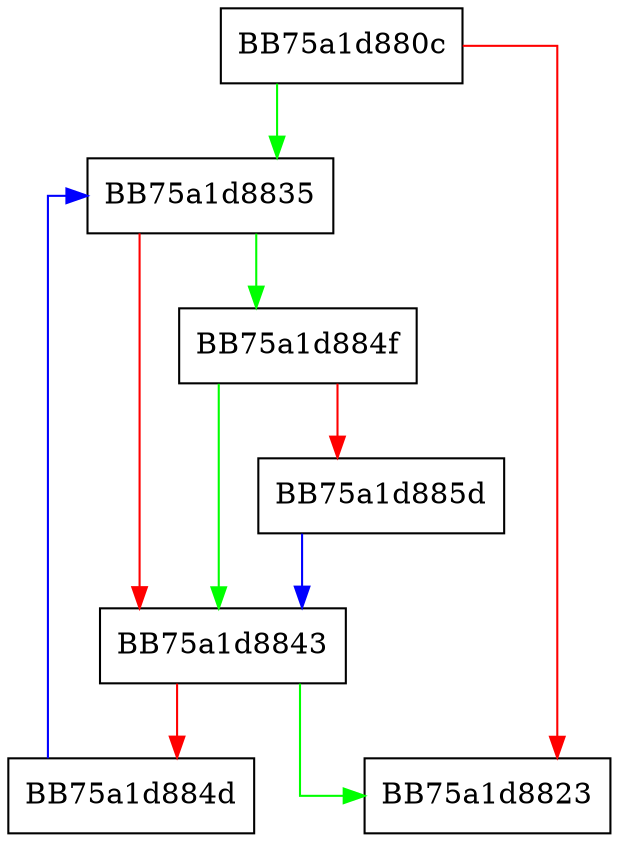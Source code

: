 digraph ResetLocalInheritList {
  node [shape="box"];
  graph [splines=ortho];
  BB75a1d880c -> BB75a1d8835 [color="green"];
  BB75a1d880c -> BB75a1d8823 [color="red"];
  BB75a1d8835 -> BB75a1d884f [color="green"];
  BB75a1d8835 -> BB75a1d8843 [color="red"];
  BB75a1d8843 -> BB75a1d8823 [color="green"];
  BB75a1d8843 -> BB75a1d884d [color="red"];
  BB75a1d884d -> BB75a1d8835 [color="blue"];
  BB75a1d884f -> BB75a1d8843 [color="green"];
  BB75a1d884f -> BB75a1d885d [color="red"];
  BB75a1d885d -> BB75a1d8843 [color="blue"];
}